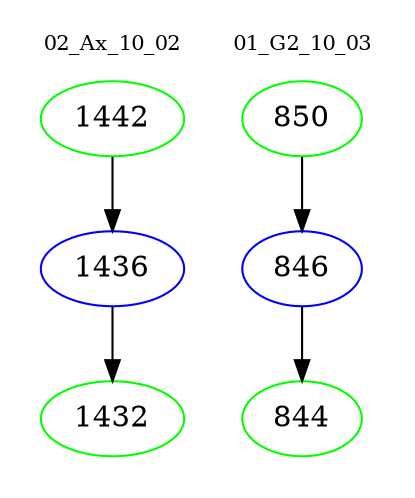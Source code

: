 digraph{
subgraph cluster_0 {
color = white
label = "02_Ax_10_02";
fontsize=10;
T0_1442 [label="1442", color="green"]
T0_1442 -> T0_1436 [color="black"]
T0_1436 [label="1436", color="blue"]
T0_1436 -> T0_1432 [color="black"]
T0_1432 [label="1432", color="green"]
}
subgraph cluster_1 {
color = white
label = "01_G2_10_03";
fontsize=10;
T1_850 [label="850", color="green"]
T1_850 -> T1_846 [color="black"]
T1_846 [label="846", color="blue"]
T1_846 -> T1_844 [color="black"]
T1_844 [label="844", color="green"]
}
}
